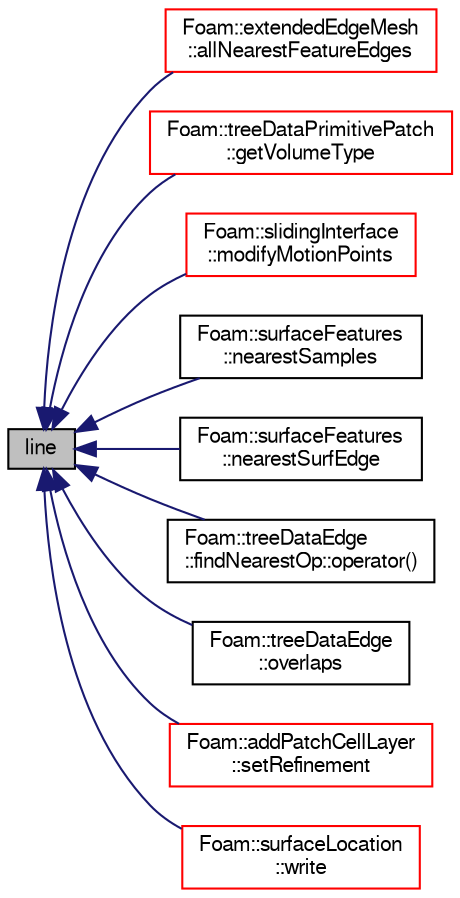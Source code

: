 digraph "line"
{
  bgcolor="transparent";
  edge [fontname="FreeSans",fontsize="10",labelfontname="FreeSans",labelfontsize="10"];
  node [fontname="FreeSans",fontsize="10",shape=record];
  rankdir="LR";
  Node706 [label="line",height=0.2,width=0.4,color="black", fillcolor="grey75", style="filled", fontcolor="black"];
  Node706 -> Node707 [dir="back",color="midnightblue",fontsize="10",style="solid",fontname="FreeSans"];
  Node707 [label="Foam::extendedEdgeMesh\l::allNearestFeatureEdges",height=0.2,width=0.4,color="red",URL="$a21786.html#ad565473714b81c35a16d8bf059101ea7",tooltip="Find all the feature edges within searchDistSqr of sample. "];
  Node706 -> Node711 [dir="back",color="midnightblue",fontsize="10",style="solid",fontname="FreeSans"];
  Node711 [label="Foam::treeDataPrimitivePatch\l::getVolumeType",height=0.2,width=0.4,color="red",URL="$a25066.html#a15235ed1771e8b8e1000ec7d5f0410a3",tooltip="Get type (inside,outside,mixed,unknown) of point w.r.t. surface. "];
  Node706 -> Node718 [dir="back",color="midnightblue",fontsize="10",style="solid",fontname="FreeSans"];
  Node718 [label="Foam::slidingInterface\l::modifyMotionPoints",height=0.2,width=0.4,color="red",URL="$a21750.html#ac05c3f18da75b17c4b6c13757cacbff1",tooltip="Modify motion points to comply with the topological change. "];
  Node706 -> Node720 [dir="back",color="midnightblue",fontsize="10",style="solid",fontname="FreeSans"];
  Node720 [label="Foam::surfaceFeatures\l::nearestSamples",height=0.2,width=0.4,color="black",URL="$a25510.html#a8caf9c07d207027d6fe70f84175fa0af",tooltip="Find nearest sample for regularly sampled points along. "];
  Node706 -> Node721 [dir="back",color="midnightblue",fontsize="10",style="solid",fontname="FreeSans"];
  Node721 [label="Foam::surfaceFeatures\l::nearestSurfEdge",height=0.2,width=0.4,color="black",URL="$a25510.html#a730a3cbbb390e79cc03a3f3deb361a0d",tooltip="Find nearest surface edge (out of selectedEdges) for each. "];
  Node706 -> Node722 [dir="back",color="midnightblue",fontsize="10",style="solid",fontname="FreeSans"];
  Node722 [label="Foam::treeDataEdge\l::findNearestOp::operator()",height=0.2,width=0.4,color="black",URL="$a25034.html#a56fe641bda80b32b2b431bf3fd615ced"];
  Node706 -> Node723 [dir="back",color="midnightblue",fontsize="10",style="solid",fontname="FreeSans"];
  Node723 [label="Foam::treeDataEdge\l::overlaps",height=0.2,width=0.4,color="black",URL="$a25030.html#a6136878d0b7e3e2b1bec143ef3a65a61",tooltip="Does (bb of) shape at index overlap bb. "];
  Node706 -> Node724 [dir="back",color="midnightblue",fontsize="10",style="solid",fontname="FreeSans"];
  Node724 [label="Foam::addPatchCellLayer\l::setRefinement",height=0.2,width=0.4,color="red",URL="$a21626.html#a9488cb0518f21b76444c508cc9658d64",tooltip="Play commands into polyTopoChange to create layers on top. "];
  Node706 -> Node734 [dir="back",color="midnightblue",fontsize="10",style="solid",fontname="FreeSans"];
  Node734 [label="Foam::surfaceLocation\l::write",height=0.2,width=0.4,color="red",URL="$a25518.html#a5851f25d1de0b6e515e1d43834ef9b55",tooltip="Write info to os. "];
}
